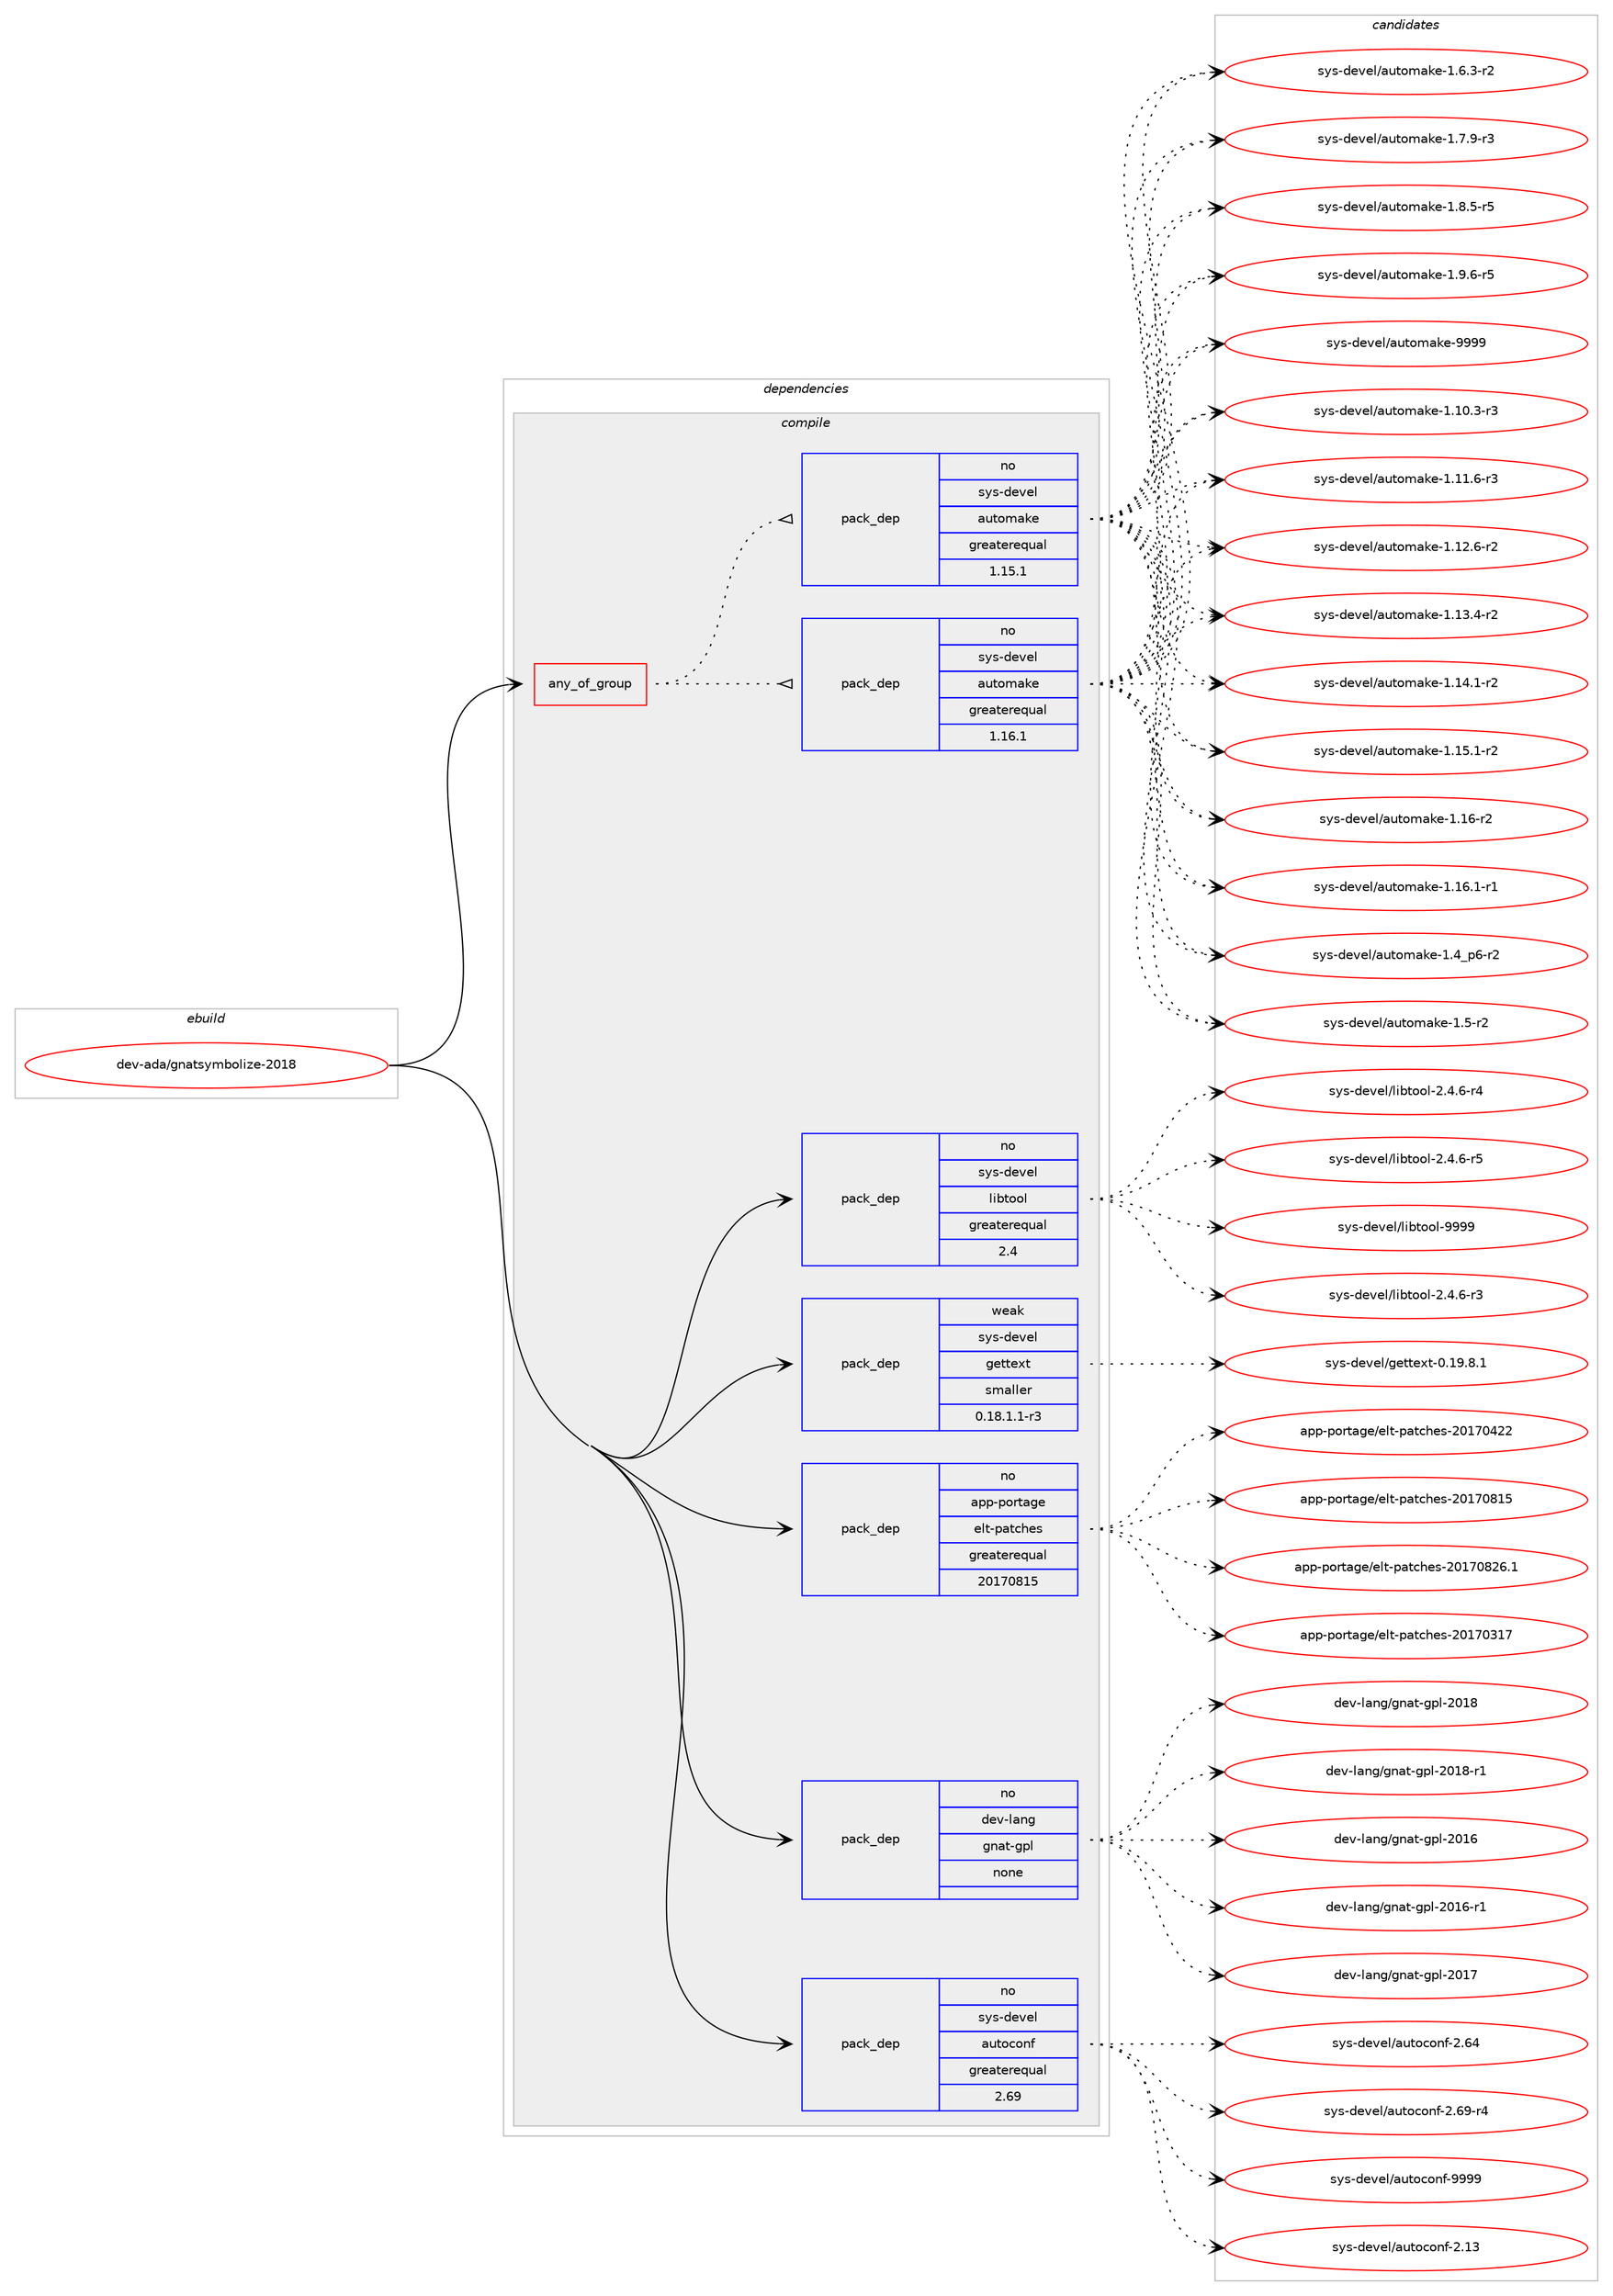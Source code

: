 digraph prolog {

# *************
# Graph options
# *************

newrank=true;
concentrate=true;
compound=true;
graph [rankdir=LR,fontname=Helvetica,fontsize=10,ranksep=1.5];#, ranksep=2.5, nodesep=0.2];
edge  [arrowhead=vee];
node  [fontname=Helvetica,fontsize=10];

# **********
# The ebuild
# **********

subgraph cluster_leftcol {
color=gray;
rank=same;
label=<<i>ebuild</i>>;
id [label="dev-ada/gnatsymbolize-2018", color=red, width=4, href="../dev-ada/gnatsymbolize-2018.svg"];
}

# ****************
# The dependencies
# ****************

subgraph cluster_midcol {
color=gray;
label=<<i>dependencies</i>>;
subgraph cluster_compile {
fillcolor="#eeeeee";
style=filled;
label=<<i>compile</i>>;
subgraph any101 {
dependency4489 [label=<<TABLE BORDER="0" CELLBORDER="1" CELLSPACING="0" CELLPADDING="4"><TR><TD CELLPADDING="10">any_of_group</TD></TR></TABLE>>, shape=none, color=red];subgraph pack3369 {
dependency4490 [label=<<TABLE BORDER="0" CELLBORDER="1" CELLSPACING="0" CELLPADDING="4" WIDTH="220"><TR><TD ROWSPAN="6" CELLPADDING="30">pack_dep</TD></TR><TR><TD WIDTH="110">no</TD></TR><TR><TD>sys-devel</TD></TR><TR><TD>automake</TD></TR><TR><TD>greaterequal</TD></TR><TR><TD>1.16.1</TD></TR></TABLE>>, shape=none, color=blue];
}
dependency4489:e -> dependency4490:w [weight=20,style="dotted",arrowhead="oinv"];
subgraph pack3370 {
dependency4491 [label=<<TABLE BORDER="0" CELLBORDER="1" CELLSPACING="0" CELLPADDING="4" WIDTH="220"><TR><TD ROWSPAN="6" CELLPADDING="30">pack_dep</TD></TR><TR><TD WIDTH="110">no</TD></TR><TR><TD>sys-devel</TD></TR><TR><TD>automake</TD></TR><TR><TD>greaterequal</TD></TR><TR><TD>1.15.1</TD></TR></TABLE>>, shape=none, color=blue];
}
dependency4489:e -> dependency4491:w [weight=20,style="dotted",arrowhead="oinv"];
}
id:e -> dependency4489:w [weight=20,style="solid",arrowhead="vee"];
subgraph pack3371 {
dependency4492 [label=<<TABLE BORDER="0" CELLBORDER="1" CELLSPACING="0" CELLPADDING="4" WIDTH="220"><TR><TD ROWSPAN="6" CELLPADDING="30">pack_dep</TD></TR><TR><TD WIDTH="110">no</TD></TR><TR><TD>app-portage</TD></TR><TR><TD>elt-patches</TD></TR><TR><TD>greaterequal</TD></TR><TR><TD>20170815</TD></TR></TABLE>>, shape=none, color=blue];
}
id:e -> dependency4492:w [weight=20,style="solid",arrowhead="vee"];
subgraph pack3372 {
dependency4493 [label=<<TABLE BORDER="0" CELLBORDER="1" CELLSPACING="0" CELLPADDING="4" WIDTH="220"><TR><TD ROWSPAN="6" CELLPADDING="30">pack_dep</TD></TR><TR><TD WIDTH="110">no</TD></TR><TR><TD>dev-lang</TD></TR><TR><TD>gnat-gpl</TD></TR><TR><TD>none</TD></TR><TR><TD></TD></TR></TABLE>>, shape=none, color=blue];
}
id:e -> dependency4493:w [weight=20,style="solid",arrowhead="vee"];
subgraph pack3373 {
dependency4494 [label=<<TABLE BORDER="0" CELLBORDER="1" CELLSPACING="0" CELLPADDING="4" WIDTH="220"><TR><TD ROWSPAN="6" CELLPADDING="30">pack_dep</TD></TR><TR><TD WIDTH="110">no</TD></TR><TR><TD>sys-devel</TD></TR><TR><TD>autoconf</TD></TR><TR><TD>greaterequal</TD></TR><TR><TD>2.69</TD></TR></TABLE>>, shape=none, color=blue];
}
id:e -> dependency4494:w [weight=20,style="solid",arrowhead="vee"];
subgraph pack3374 {
dependency4495 [label=<<TABLE BORDER="0" CELLBORDER="1" CELLSPACING="0" CELLPADDING="4" WIDTH="220"><TR><TD ROWSPAN="6" CELLPADDING="30">pack_dep</TD></TR><TR><TD WIDTH="110">no</TD></TR><TR><TD>sys-devel</TD></TR><TR><TD>libtool</TD></TR><TR><TD>greaterequal</TD></TR><TR><TD>2.4</TD></TR></TABLE>>, shape=none, color=blue];
}
id:e -> dependency4495:w [weight=20,style="solid",arrowhead="vee"];
subgraph pack3375 {
dependency4496 [label=<<TABLE BORDER="0" CELLBORDER="1" CELLSPACING="0" CELLPADDING="4" WIDTH="220"><TR><TD ROWSPAN="6" CELLPADDING="30">pack_dep</TD></TR><TR><TD WIDTH="110">weak</TD></TR><TR><TD>sys-devel</TD></TR><TR><TD>gettext</TD></TR><TR><TD>smaller</TD></TR><TR><TD>0.18.1.1-r3</TD></TR></TABLE>>, shape=none, color=blue];
}
id:e -> dependency4496:w [weight=20,style="solid",arrowhead="vee"];
}
subgraph cluster_compileandrun {
fillcolor="#eeeeee";
style=filled;
label=<<i>compile and run</i>>;
}
subgraph cluster_run {
fillcolor="#eeeeee";
style=filled;
label=<<i>run</i>>;
}
}

# **************
# The candidates
# **************

subgraph cluster_choices {
rank=same;
color=gray;
label=<<i>candidates</i>>;

subgraph choice3369 {
color=black;
nodesep=1;
choice11512111545100101118101108479711711611110997107101454946494846514511451 [label="sys-devel/automake-1.10.3-r3", color=red, width=4,href="../sys-devel/automake-1.10.3-r3.svg"];
choice11512111545100101118101108479711711611110997107101454946494946544511451 [label="sys-devel/automake-1.11.6-r3", color=red, width=4,href="../sys-devel/automake-1.11.6-r3.svg"];
choice11512111545100101118101108479711711611110997107101454946495046544511450 [label="sys-devel/automake-1.12.6-r2", color=red, width=4,href="../sys-devel/automake-1.12.6-r2.svg"];
choice11512111545100101118101108479711711611110997107101454946495146524511450 [label="sys-devel/automake-1.13.4-r2", color=red, width=4,href="../sys-devel/automake-1.13.4-r2.svg"];
choice11512111545100101118101108479711711611110997107101454946495246494511450 [label="sys-devel/automake-1.14.1-r2", color=red, width=4,href="../sys-devel/automake-1.14.1-r2.svg"];
choice11512111545100101118101108479711711611110997107101454946495346494511450 [label="sys-devel/automake-1.15.1-r2", color=red, width=4,href="../sys-devel/automake-1.15.1-r2.svg"];
choice1151211154510010111810110847971171161111099710710145494649544511450 [label="sys-devel/automake-1.16-r2", color=red, width=4,href="../sys-devel/automake-1.16-r2.svg"];
choice11512111545100101118101108479711711611110997107101454946495446494511449 [label="sys-devel/automake-1.16.1-r1", color=red, width=4,href="../sys-devel/automake-1.16.1-r1.svg"];
choice115121115451001011181011084797117116111109971071014549465295112544511450 [label="sys-devel/automake-1.4_p6-r2", color=red, width=4,href="../sys-devel/automake-1.4_p6-r2.svg"];
choice11512111545100101118101108479711711611110997107101454946534511450 [label="sys-devel/automake-1.5-r2", color=red, width=4,href="../sys-devel/automake-1.5-r2.svg"];
choice115121115451001011181011084797117116111109971071014549465446514511450 [label="sys-devel/automake-1.6.3-r2", color=red, width=4,href="../sys-devel/automake-1.6.3-r2.svg"];
choice115121115451001011181011084797117116111109971071014549465546574511451 [label="sys-devel/automake-1.7.9-r3", color=red, width=4,href="../sys-devel/automake-1.7.9-r3.svg"];
choice115121115451001011181011084797117116111109971071014549465646534511453 [label="sys-devel/automake-1.8.5-r5", color=red, width=4,href="../sys-devel/automake-1.8.5-r5.svg"];
choice115121115451001011181011084797117116111109971071014549465746544511453 [label="sys-devel/automake-1.9.6-r5", color=red, width=4,href="../sys-devel/automake-1.9.6-r5.svg"];
choice115121115451001011181011084797117116111109971071014557575757 [label="sys-devel/automake-9999", color=red, width=4,href="../sys-devel/automake-9999.svg"];
dependency4490:e -> choice11512111545100101118101108479711711611110997107101454946494846514511451:w [style=dotted,weight="100"];
dependency4490:e -> choice11512111545100101118101108479711711611110997107101454946494946544511451:w [style=dotted,weight="100"];
dependency4490:e -> choice11512111545100101118101108479711711611110997107101454946495046544511450:w [style=dotted,weight="100"];
dependency4490:e -> choice11512111545100101118101108479711711611110997107101454946495146524511450:w [style=dotted,weight="100"];
dependency4490:e -> choice11512111545100101118101108479711711611110997107101454946495246494511450:w [style=dotted,weight="100"];
dependency4490:e -> choice11512111545100101118101108479711711611110997107101454946495346494511450:w [style=dotted,weight="100"];
dependency4490:e -> choice1151211154510010111810110847971171161111099710710145494649544511450:w [style=dotted,weight="100"];
dependency4490:e -> choice11512111545100101118101108479711711611110997107101454946495446494511449:w [style=dotted,weight="100"];
dependency4490:e -> choice115121115451001011181011084797117116111109971071014549465295112544511450:w [style=dotted,weight="100"];
dependency4490:e -> choice11512111545100101118101108479711711611110997107101454946534511450:w [style=dotted,weight="100"];
dependency4490:e -> choice115121115451001011181011084797117116111109971071014549465446514511450:w [style=dotted,weight="100"];
dependency4490:e -> choice115121115451001011181011084797117116111109971071014549465546574511451:w [style=dotted,weight="100"];
dependency4490:e -> choice115121115451001011181011084797117116111109971071014549465646534511453:w [style=dotted,weight="100"];
dependency4490:e -> choice115121115451001011181011084797117116111109971071014549465746544511453:w [style=dotted,weight="100"];
dependency4490:e -> choice115121115451001011181011084797117116111109971071014557575757:w [style=dotted,weight="100"];
}
subgraph choice3370 {
color=black;
nodesep=1;
choice11512111545100101118101108479711711611110997107101454946494846514511451 [label="sys-devel/automake-1.10.3-r3", color=red, width=4,href="../sys-devel/automake-1.10.3-r3.svg"];
choice11512111545100101118101108479711711611110997107101454946494946544511451 [label="sys-devel/automake-1.11.6-r3", color=red, width=4,href="../sys-devel/automake-1.11.6-r3.svg"];
choice11512111545100101118101108479711711611110997107101454946495046544511450 [label="sys-devel/automake-1.12.6-r2", color=red, width=4,href="../sys-devel/automake-1.12.6-r2.svg"];
choice11512111545100101118101108479711711611110997107101454946495146524511450 [label="sys-devel/automake-1.13.4-r2", color=red, width=4,href="../sys-devel/automake-1.13.4-r2.svg"];
choice11512111545100101118101108479711711611110997107101454946495246494511450 [label="sys-devel/automake-1.14.1-r2", color=red, width=4,href="../sys-devel/automake-1.14.1-r2.svg"];
choice11512111545100101118101108479711711611110997107101454946495346494511450 [label="sys-devel/automake-1.15.1-r2", color=red, width=4,href="../sys-devel/automake-1.15.1-r2.svg"];
choice1151211154510010111810110847971171161111099710710145494649544511450 [label="sys-devel/automake-1.16-r2", color=red, width=4,href="../sys-devel/automake-1.16-r2.svg"];
choice11512111545100101118101108479711711611110997107101454946495446494511449 [label="sys-devel/automake-1.16.1-r1", color=red, width=4,href="../sys-devel/automake-1.16.1-r1.svg"];
choice115121115451001011181011084797117116111109971071014549465295112544511450 [label="sys-devel/automake-1.4_p6-r2", color=red, width=4,href="../sys-devel/automake-1.4_p6-r2.svg"];
choice11512111545100101118101108479711711611110997107101454946534511450 [label="sys-devel/automake-1.5-r2", color=red, width=4,href="../sys-devel/automake-1.5-r2.svg"];
choice115121115451001011181011084797117116111109971071014549465446514511450 [label="sys-devel/automake-1.6.3-r2", color=red, width=4,href="../sys-devel/automake-1.6.3-r2.svg"];
choice115121115451001011181011084797117116111109971071014549465546574511451 [label="sys-devel/automake-1.7.9-r3", color=red, width=4,href="../sys-devel/automake-1.7.9-r3.svg"];
choice115121115451001011181011084797117116111109971071014549465646534511453 [label="sys-devel/automake-1.8.5-r5", color=red, width=4,href="../sys-devel/automake-1.8.5-r5.svg"];
choice115121115451001011181011084797117116111109971071014549465746544511453 [label="sys-devel/automake-1.9.6-r5", color=red, width=4,href="../sys-devel/automake-1.9.6-r5.svg"];
choice115121115451001011181011084797117116111109971071014557575757 [label="sys-devel/automake-9999", color=red, width=4,href="../sys-devel/automake-9999.svg"];
dependency4491:e -> choice11512111545100101118101108479711711611110997107101454946494846514511451:w [style=dotted,weight="100"];
dependency4491:e -> choice11512111545100101118101108479711711611110997107101454946494946544511451:w [style=dotted,weight="100"];
dependency4491:e -> choice11512111545100101118101108479711711611110997107101454946495046544511450:w [style=dotted,weight="100"];
dependency4491:e -> choice11512111545100101118101108479711711611110997107101454946495146524511450:w [style=dotted,weight="100"];
dependency4491:e -> choice11512111545100101118101108479711711611110997107101454946495246494511450:w [style=dotted,weight="100"];
dependency4491:e -> choice11512111545100101118101108479711711611110997107101454946495346494511450:w [style=dotted,weight="100"];
dependency4491:e -> choice1151211154510010111810110847971171161111099710710145494649544511450:w [style=dotted,weight="100"];
dependency4491:e -> choice11512111545100101118101108479711711611110997107101454946495446494511449:w [style=dotted,weight="100"];
dependency4491:e -> choice115121115451001011181011084797117116111109971071014549465295112544511450:w [style=dotted,weight="100"];
dependency4491:e -> choice11512111545100101118101108479711711611110997107101454946534511450:w [style=dotted,weight="100"];
dependency4491:e -> choice115121115451001011181011084797117116111109971071014549465446514511450:w [style=dotted,weight="100"];
dependency4491:e -> choice115121115451001011181011084797117116111109971071014549465546574511451:w [style=dotted,weight="100"];
dependency4491:e -> choice115121115451001011181011084797117116111109971071014549465646534511453:w [style=dotted,weight="100"];
dependency4491:e -> choice115121115451001011181011084797117116111109971071014549465746544511453:w [style=dotted,weight="100"];
dependency4491:e -> choice115121115451001011181011084797117116111109971071014557575757:w [style=dotted,weight="100"];
}
subgraph choice3371 {
color=black;
nodesep=1;
choice97112112451121111141169710310147101108116451129711699104101115455048495548514955 [label="app-portage/elt-patches-20170317", color=red, width=4,href="../app-portage/elt-patches-20170317.svg"];
choice97112112451121111141169710310147101108116451129711699104101115455048495548525050 [label="app-portage/elt-patches-20170422", color=red, width=4,href="../app-portage/elt-patches-20170422.svg"];
choice97112112451121111141169710310147101108116451129711699104101115455048495548564953 [label="app-portage/elt-patches-20170815", color=red, width=4,href="../app-portage/elt-patches-20170815.svg"];
choice971121124511211111411697103101471011081164511297116991041011154550484955485650544649 [label="app-portage/elt-patches-20170826.1", color=red, width=4,href="../app-portage/elt-patches-20170826.1.svg"];
dependency4492:e -> choice97112112451121111141169710310147101108116451129711699104101115455048495548514955:w [style=dotted,weight="100"];
dependency4492:e -> choice97112112451121111141169710310147101108116451129711699104101115455048495548525050:w [style=dotted,weight="100"];
dependency4492:e -> choice97112112451121111141169710310147101108116451129711699104101115455048495548564953:w [style=dotted,weight="100"];
dependency4492:e -> choice971121124511211111411697103101471011081164511297116991041011154550484955485650544649:w [style=dotted,weight="100"];
}
subgraph choice3372 {
color=black;
nodesep=1;
choice10010111845108971101034710311097116451031121084550484954 [label="dev-lang/gnat-gpl-2016", color=red, width=4,href="../dev-lang/gnat-gpl-2016.svg"];
choice100101118451089711010347103110971164510311210845504849544511449 [label="dev-lang/gnat-gpl-2016-r1", color=red, width=4,href="../dev-lang/gnat-gpl-2016-r1.svg"];
choice10010111845108971101034710311097116451031121084550484955 [label="dev-lang/gnat-gpl-2017", color=red, width=4,href="../dev-lang/gnat-gpl-2017.svg"];
choice10010111845108971101034710311097116451031121084550484956 [label="dev-lang/gnat-gpl-2018", color=red, width=4,href="../dev-lang/gnat-gpl-2018.svg"];
choice100101118451089711010347103110971164510311210845504849564511449 [label="dev-lang/gnat-gpl-2018-r1", color=red, width=4,href="../dev-lang/gnat-gpl-2018-r1.svg"];
dependency4493:e -> choice10010111845108971101034710311097116451031121084550484954:w [style=dotted,weight="100"];
dependency4493:e -> choice100101118451089711010347103110971164510311210845504849544511449:w [style=dotted,weight="100"];
dependency4493:e -> choice10010111845108971101034710311097116451031121084550484955:w [style=dotted,weight="100"];
dependency4493:e -> choice10010111845108971101034710311097116451031121084550484956:w [style=dotted,weight="100"];
dependency4493:e -> choice100101118451089711010347103110971164510311210845504849564511449:w [style=dotted,weight="100"];
}
subgraph choice3373 {
color=black;
nodesep=1;
choice115121115451001011181011084797117116111991111101024550464951 [label="sys-devel/autoconf-2.13", color=red, width=4,href="../sys-devel/autoconf-2.13.svg"];
choice115121115451001011181011084797117116111991111101024550465452 [label="sys-devel/autoconf-2.64", color=red, width=4,href="../sys-devel/autoconf-2.64.svg"];
choice1151211154510010111810110847971171161119911111010245504654574511452 [label="sys-devel/autoconf-2.69-r4", color=red, width=4,href="../sys-devel/autoconf-2.69-r4.svg"];
choice115121115451001011181011084797117116111991111101024557575757 [label="sys-devel/autoconf-9999", color=red, width=4,href="../sys-devel/autoconf-9999.svg"];
dependency4494:e -> choice115121115451001011181011084797117116111991111101024550464951:w [style=dotted,weight="100"];
dependency4494:e -> choice115121115451001011181011084797117116111991111101024550465452:w [style=dotted,weight="100"];
dependency4494:e -> choice1151211154510010111810110847971171161119911111010245504654574511452:w [style=dotted,weight="100"];
dependency4494:e -> choice115121115451001011181011084797117116111991111101024557575757:w [style=dotted,weight="100"];
}
subgraph choice3374 {
color=black;
nodesep=1;
choice1151211154510010111810110847108105981161111111084550465246544511451 [label="sys-devel/libtool-2.4.6-r3", color=red, width=4,href="../sys-devel/libtool-2.4.6-r3.svg"];
choice1151211154510010111810110847108105981161111111084550465246544511452 [label="sys-devel/libtool-2.4.6-r4", color=red, width=4,href="../sys-devel/libtool-2.4.6-r4.svg"];
choice1151211154510010111810110847108105981161111111084550465246544511453 [label="sys-devel/libtool-2.4.6-r5", color=red, width=4,href="../sys-devel/libtool-2.4.6-r5.svg"];
choice1151211154510010111810110847108105981161111111084557575757 [label="sys-devel/libtool-9999", color=red, width=4,href="../sys-devel/libtool-9999.svg"];
dependency4495:e -> choice1151211154510010111810110847108105981161111111084550465246544511451:w [style=dotted,weight="100"];
dependency4495:e -> choice1151211154510010111810110847108105981161111111084550465246544511452:w [style=dotted,weight="100"];
dependency4495:e -> choice1151211154510010111810110847108105981161111111084550465246544511453:w [style=dotted,weight="100"];
dependency4495:e -> choice1151211154510010111810110847108105981161111111084557575757:w [style=dotted,weight="100"];
}
subgraph choice3375 {
color=black;
nodesep=1;
choice1151211154510010111810110847103101116116101120116454846495746564649 [label="sys-devel/gettext-0.19.8.1", color=red, width=4,href="../sys-devel/gettext-0.19.8.1.svg"];
dependency4496:e -> choice1151211154510010111810110847103101116116101120116454846495746564649:w [style=dotted,weight="100"];
}
}

}
